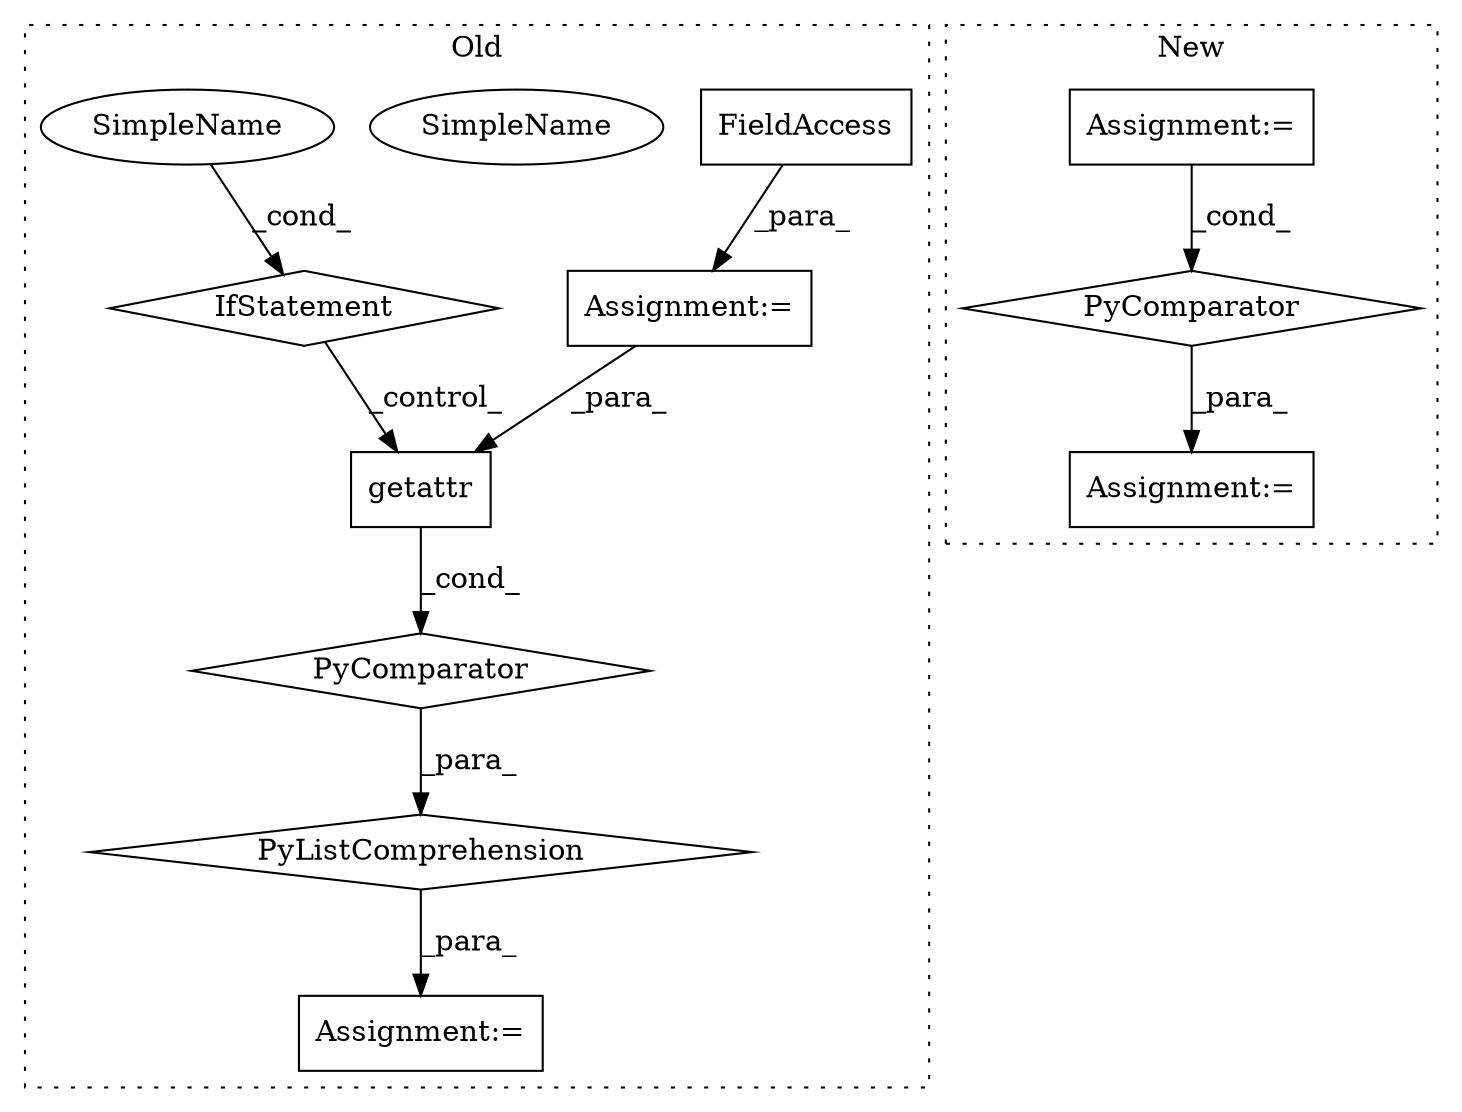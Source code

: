 digraph G {
subgraph cluster0 {
1 [label="getattr" a="32" s="2809,2825" l="8,1" shape="box"];
5 [label="Assignment:=" a="7" s="2783" l="12" shape="box"];
6 [label="Assignment:=" a="7" s="2922" l="31" shape="box"];
7 [label="FieldAccess" a="22" s="2931" l="13" shape="box"];
8 [label="IfStatement" a="25" s="2922" l="31" shape="diamond"];
9 [label="SimpleName" a="42" s="2948" l="5" shape="ellipse"];
10 [label="PyListComprehension" a="109" s="2795" l="166" shape="diamond"];
11 [label="PyComparator" a="113" s="2922" l="31" shape="diamond"];
12 [label="SimpleName" a="42" s="2948" l="5" shape="ellipse"];
label = "Old";
style="dotted";
}
subgraph cluster1 {
2 [label="PyComparator" a="113" s="3160" l="25" shape="diamond"];
3 [label="Assignment:=" a="7" s="2901" l="1" shape="box"];
4 [label="Assignment:=" a="7" s="3050" l="12" shape="box"];
label = "New";
style="dotted";
}
1 -> 11 [label="_cond_"];
2 -> 4 [label="_para_"];
3 -> 2 [label="_cond_"];
6 -> 1 [label="_para_"];
7 -> 6 [label="_para_"];
8 -> 1 [label="_control_"];
10 -> 5 [label="_para_"];
11 -> 10 [label="_para_"];
12 -> 8 [label="_cond_"];
}